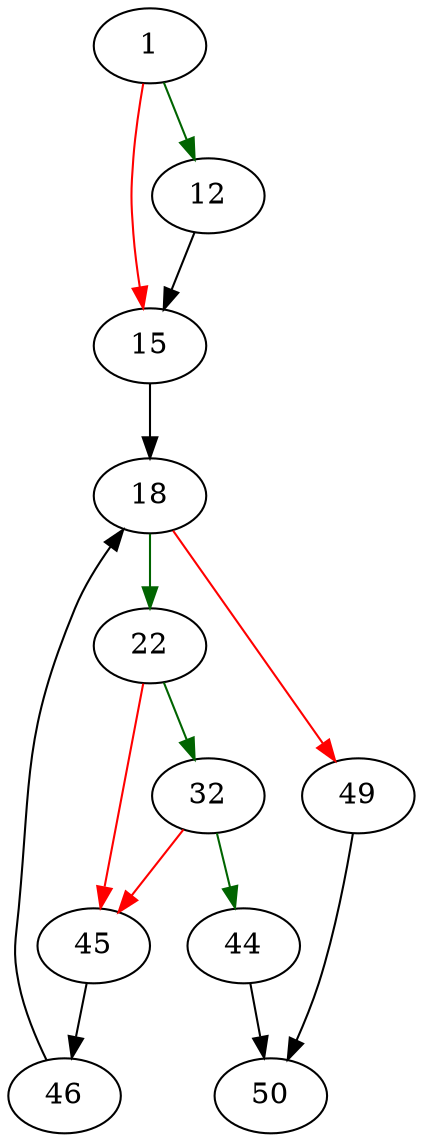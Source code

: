 strict digraph "sqlite3_compileoption_used" {
	// Node definitions.
	1 [entry=true];
	12;
	15;
	18;
	22;
	49;
	32;
	45;
	44;
	50;
	46;

	// Edge definitions.
	1 -> 12 [
		color=darkgreen
		cond=true
	];
	1 -> 15 [
		color=red
		cond=false
	];
	12 -> 15;
	15 -> 18;
	18 -> 22 [
		color=darkgreen
		cond=true
	];
	18 -> 49 [
		color=red
		cond=false
	];
	22 -> 32 [
		color=darkgreen
		cond=true
	];
	22 -> 45 [
		color=red
		cond=false
	];
	49 -> 50;
	32 -> 45 [
		color=red
		cond=false
	];
	32 -> 44 [
		color=darkgreen
		cond=true
	];
	45 -> 46;
	44 -> 50;
	46 -> 18;
}